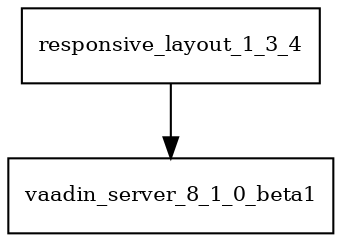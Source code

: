 digraph responsive_layout_1_3_4_dependencies {
  node [shape = box, fontsize=10.0];
  responsive_layout_1_3_4 -> vaadin_server_8_1_0_beta1;
}
